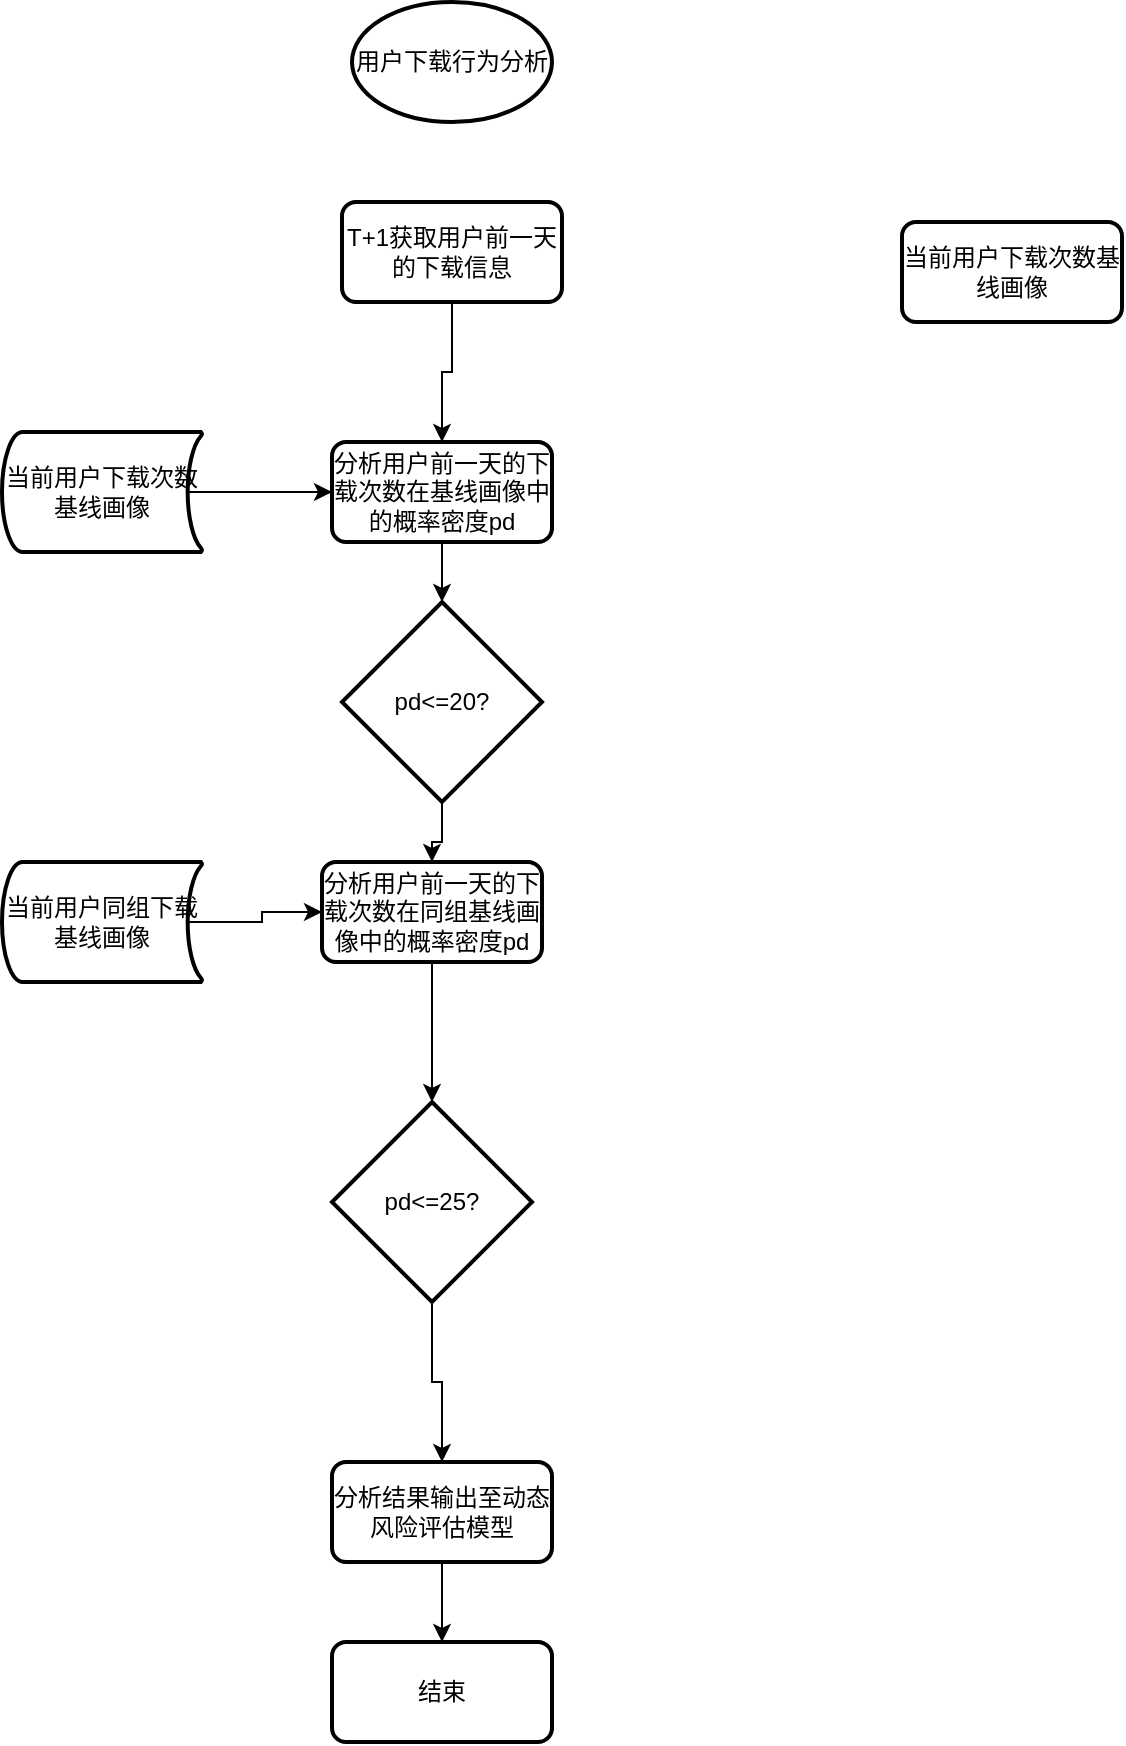 <mxfile version="21.3.0" type="github">
  <diagram name="第 1 页" id="p1AmGerFl660IjU1WCmY">
    <mxGraphModel dx="1050" dy="549" grid="1" gridSize="10" guides="1" tooltips="1" connect="1" arrows="1" fold="1" page="1" pageScale="1" pageWidth="1169" pageHeight="1654" math="0" shadow="0">
      <root>
        <mxCell id="0" />
        <mxCell id="1" parent="0" />
        <mxCell id="Psn4pFb16nn2F3GhUzvy-1" value="用户下载行为分析" style="strokeWidth=2;html=1;shape=mxgraph.flowchart.start_1;whiteSpace=wrap;" vertex="1" parent="1">
          <mxGeometry x="345" y="80" width="100" height="60" as="geometry" />
        </mxCell>
        <mxCell id="Psn4pFb16nn2F3GhUzvy-21" style="edgeStyle=orthogonalEdgeStyle;rounded=0;orthogonalLoop=1;jettySize=auto;html=1;exitX=0.5;exitY=1;exitDx=0;exitDy=0;" edge="1" parent="1" source="Psn4pFb16nn2F3GhUzvy-3" target="Psn4pFb16nn2F3GhUzvy-9">
          <mxGeometry relative="1" as="geometry" />
        </mxCell>
        <mxCell id="Psn4pFb16nn2F3GhUzvy-3" value="T+1获取用户前一天的下载信息" style="rounded=1;whiteSpace=wrap;html=1;absoluteArcSize=1;arcSize=14;strokeWidth=2;" vertex="1" parent="1">
          <mxGeometry x="340" y="180" width="110" height="50" as="geometry" />
        </mxCell>
        <mxCell id="Psn4pFb16nn2F3GhUzvy-4" value="当前用户下载次数基线画像" style="rounded=1;whiteSpace=wrap;html=1;absoluteArcSize=1;arcSize=14;strokeWidth=2;" vertex="1" parent="1">
          <mxGeometry x="620" y="190" width="110" height="50" as="geometry" />
        </mxCell>
        <mxCell id="Psn4pFb16nn2F3GhUzvy-11" style="edgeStyle=orthogonalEdgeStyle;rounded=0;orthogonalLoop=1;jettySize=auto;html=1;exitX=0.5;exitY=1;exitDx=0;exitDy=0;" edge="1" parent="1" source="Psn4pFb16nn2F3GhUzvy-9" target="Psn4pFb16nn2F3GhUzvy-10">
          <mxGeometry relative="1" as="geometry" />
        </mxCell>
        <mxCell id="Psn4pFb16nn2F3GhUzvy-9" value="分析用户前一天的下载次数在基线画像中的概率密度pd" style="rounded=1;whiteSpace=wrap;html=1;absoluteArcSize=1;arcSize=14;strokeWidth=2;" vertex="1" parent="1">
          <mxGeometry x="335" y="300" width="110" height="50" as="geometry" />
        </mxCell>
        <mxCell id="Psn4pFb16nn2F3GhUzvy-20" style="edgeStyle=orthogonalEdgeStyle;rounded=0;orthogonalLoop=1;jettySize=auto;html=1;exitX=0.5;exitY=1;exitDx=0;exitDy=0;exitPerimeter=0;" edge="1" parent="1" source="Psn4pFb16nn2F3GhUzvy-10" target="Psn4pFb16nn2F3GhUzvy-17">
          <mxGeometry relative="1" as="geometry" />
        </mxCell>
        <mxCell id="Psn4pFb16nn2F3GhUzvy-10" value="pd&amp;lt;=20?" style="strokeWidth=2;html=1;shape=mxgraph.flowchart.decision;whiteSpace=wrap;" vertex="1" parent="1">
          <mxGeometry x="340" y="380" width="100" height="100" as="geometry" />
        </mxCell>
        <mxCell id="Psn4pFb16nn2F3GhUzvy-22" style="edgeStyle=orthogonalEdgeStyle;rounded=0;orthogonalLoop=1;jettySize=auto;html=1;exitX=0.93;exitY=0.5;exitDx=0;exitDy=0;exitPerimeter=0;entryX=0;entryY=0.5;entryDx=0;entryDy=0;" edge="1" parent="1" source="Psn4pFb16nn2F3GhUzvy-13" target="Psn4pFb16nn2F3GhUzvy-9">
          <mxGeometry relative="1" as="geometry" />
        </mxCell>
        <mxCell id="Psn4pFb16nn2F3GhUzvy-13" value="当前用户下载次数基线画像" style="strokeWidth=2;html=1;shape=mxgraph.flowchart.stored_data;whiteSpace=wrap;" vertex="1" parent="1">
          <mxGeometry x="170" y="295" width="100" height="60" as="geometry" />
        </mxCell>
        <mxCell id="Psn4pFb16nn2F3GhUzvy-23" style="edgeStyle=orthogonalEdgeStyle;rounded=0;orthogonalLoop=1;jettySize=auto;html=1;exitX=0.93;exitY=0.5;exitDx=0;exitDy=0;exitPerimeter=0;entryX=0;entryY=0.5;entryDx=0;entryDy=0;" edge="1" parent="1" source="Psn4pFb16nn2F3GhUzvy-16" target="Psn4pFb16nn2F3GhUzvy-17">
          <mxGeometry relative="1" as="geometry" />
        </mxCell>
        <mxCell id="Psn4pFb16nn2F3GhUzvy-16" value="当前用户同组下载基线画像" style="strokeWidth=2;html=1;shape=mxgraph.flowchart.stored_data;whiteSpace=wrap;" vertex="1" parent="1">
          <mxGeometry x="170" y="510" width="100" height="60" as="geometry" />
        </mxCell>
        <mxCell id="Psn4pFb16nn2F3GhUzvy-19" style="edgeStyle=orthogonalEdgeStyle;rounded=0;orthogonalLoop=1;jettySize=auto;html=1;exitX=0.5;exitY=1;exitDx=0;exitDy=0;entryX=0.5;entryY=0;entryDx=0;entryDy=0;entryPerimeter=0;" edge="1" parent="1" source="Psn4pFb16nn2F3GhUzvy-17" target="Psn4pFb16nn2F3GhUzvy-18">
          <mxGeometry relative="1" as="geometry" />
        </mxCell>
        <mxCell id="Psn4pFb16nn2F3GhUzvy-17" value="分析用户前一天的下载次数在同组基线画像中的概率密度pd" style="rounded=1;whiteSpace=wrap;html=1;absoluteArcSize=1;arcSize=14;strokeWidth=2;" vertex="1" parent="1">
          <mxGeometry x="330" y="510" width="110" height="50" as="geometry" />
        </mxCell>
        <mxCell id="Psn4pFb16nn2F3GhUzvy-31" style="edgeStyle=orthogonalEdgeStyle;rounded=0;orthogonalLoop=1;jettySize=auto;html=1;exitX=0.5;exitY=1;exitDx=0;exitDy=0;exitPerimeter=0;" edge="1" parent="1" source="Psn4pFb16nn2F3GhUzvy-18" target="Psn4pFb16nn2F3GhUzvy-30">
          <mxGeometry relative="1" as="geometry" />
        </mxCell>
        <mxCell id="Psn4pFb16nn2F3GhUzvy-18" value="pd&amp;lt;=25?" style="strokeWidth=2;html=1;shape=mxgraph.flowchart.decision;whiteSpace=wrap;" vertex="1" parent="1">
          <mxGeometry x="335" y="630" width="100" height="100" as="geometry" />
        </mxCell>
        <mxCell id="Psn4pFb16nn2F3GhUzvy-25" value="结束" style="rounded=1;whiteSpace=wrap;html=1;absoluteArcSize=1;arcSize=14;strokeWidth=2;" vertex="1" parent="1">
          <mxGeometry x="335" y="900" width="110" height="50" as="geometry" />
        </mxCell>
        <mxCell id="Psn4pFb16nn2F3GhUzvy-32" style="edgeStyle=orthogonalEdgeStyle;rounded=0;orthogonalLoop=1;jettySize=auto;html=1;exitX=0.5;exitY=1;exitDx=0;exitDy=0;entryX=0.5;entryY=0;entryDx=0;entryDy=0;" edge="1" parent="1" source="Psn4pFb16nn2F3GhUzvy-30" target="Psn4pFb16nn2F3GhUzvy-25">
          <mxGeometry relative="1" as="geometry" />
        </mxCell>
        <mxCell id="Psn4pFb16nn2F3GhUzvy-30" value="分析结果输出至动态风险评估模型" style="rounded=1;whiteSpace=wrap;html=1;absoluteArcSize=1;arcSize=14;strokeWidth=2;" vertex="1" parent="1">
          <mxGeometry x="335" y="810" width="110" height="50" as="geometry" />
        </mxCell>
      </root>
    </mxGraphModel>
  </diagram>
</mxfile>
